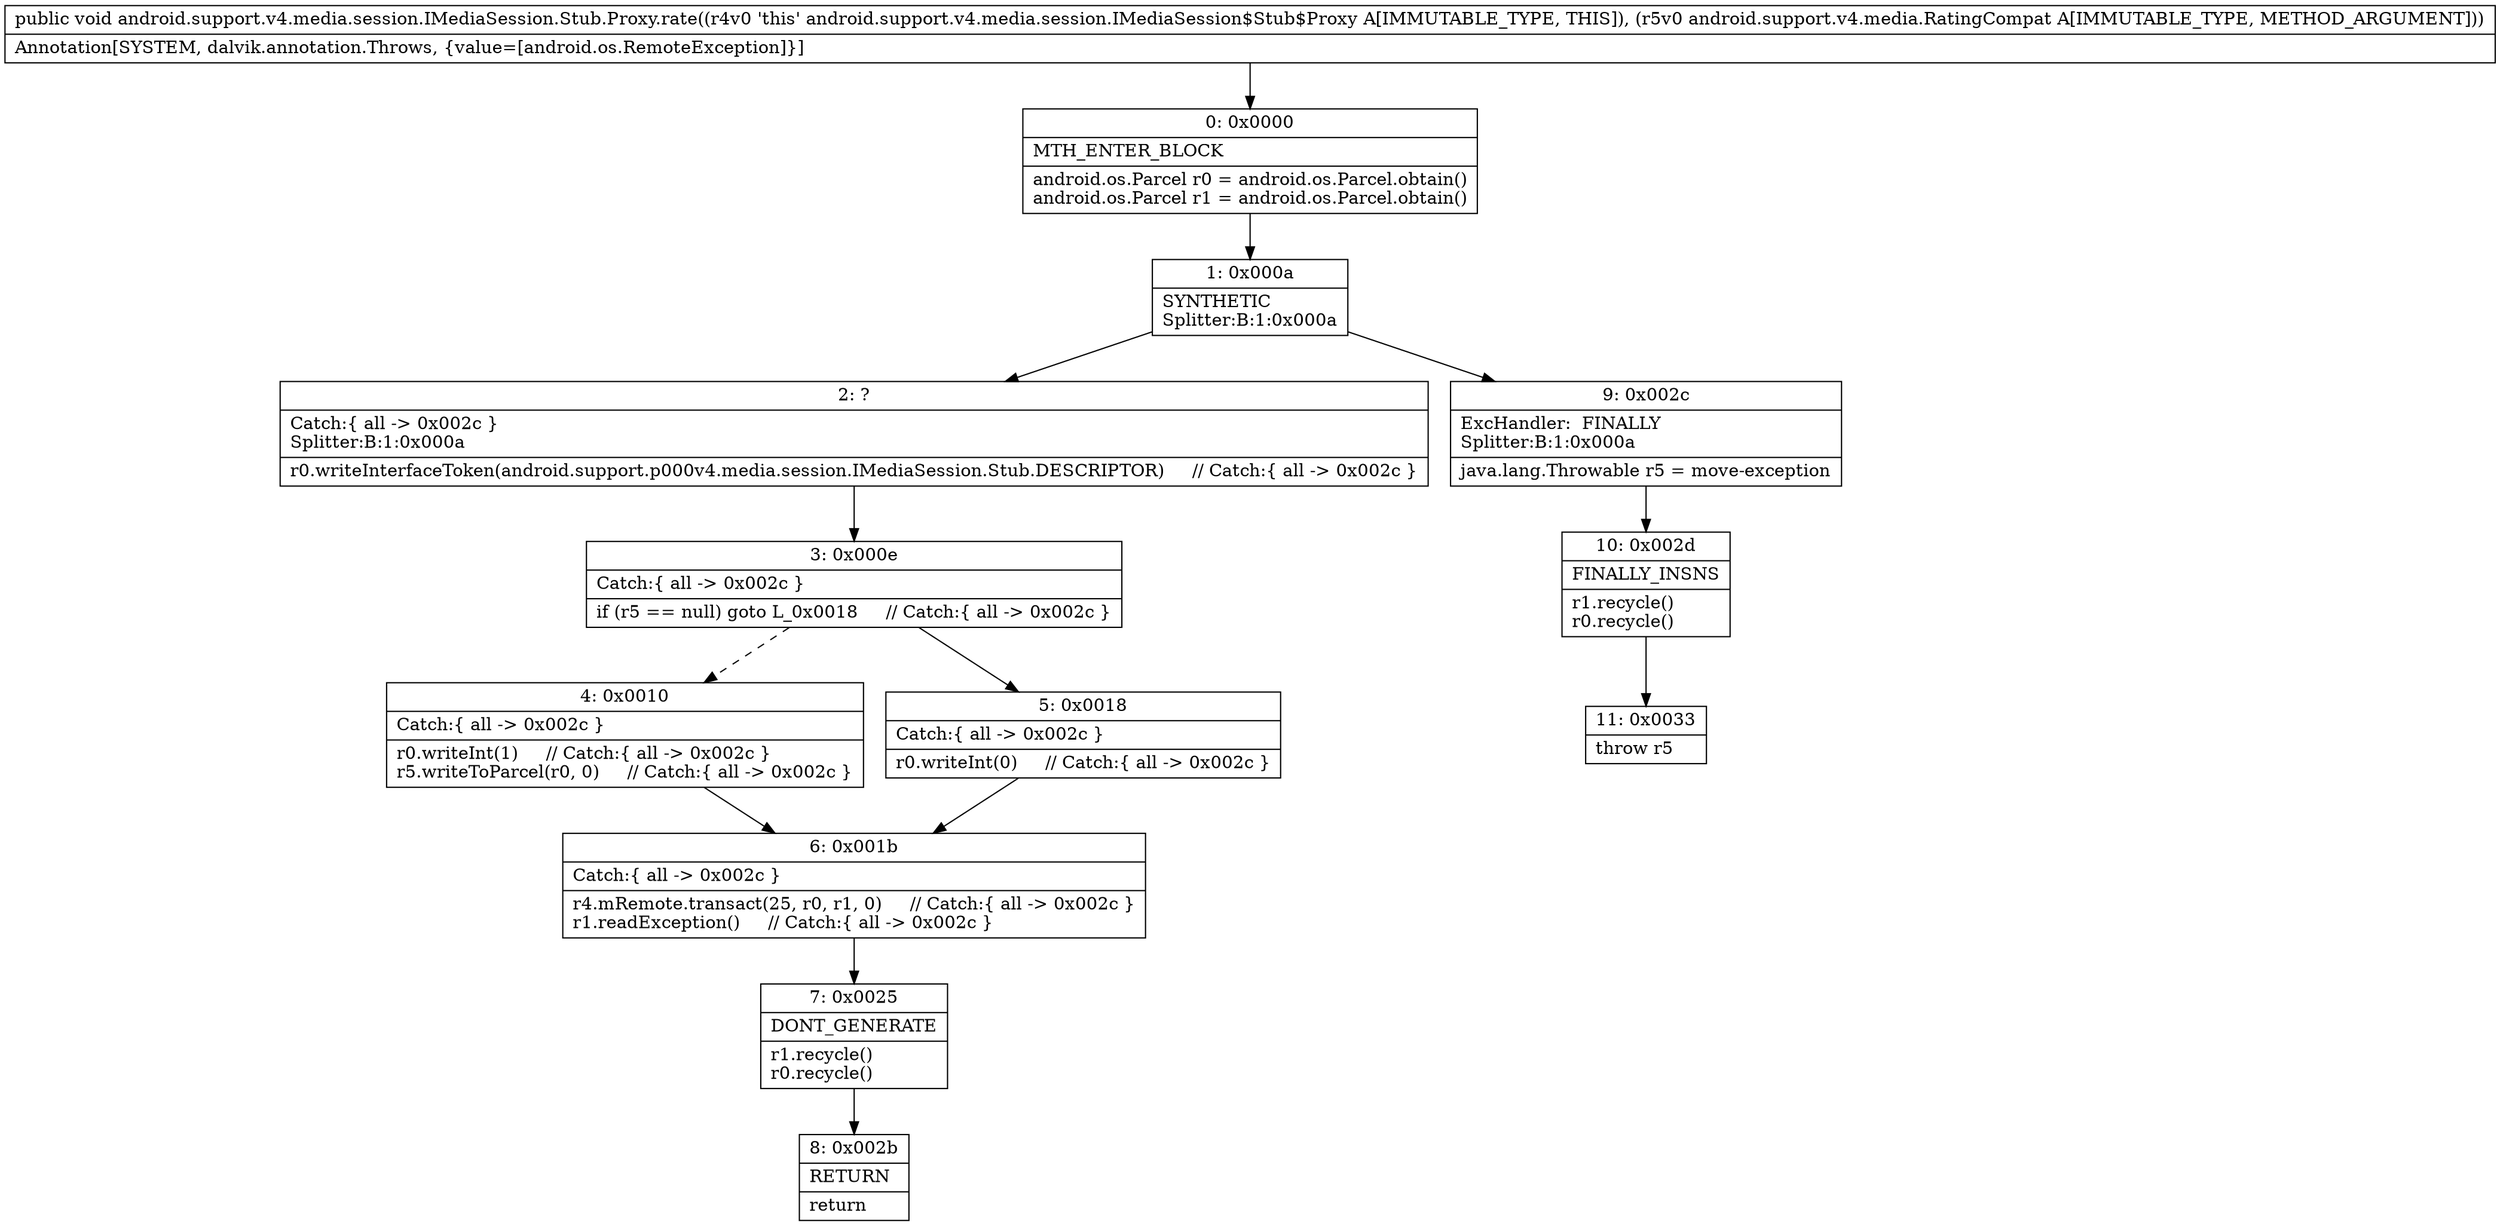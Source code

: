 digraph "CFG forandroid.support.v4.media.session.IMediaSession.Stub.Proxy.rate(Landroid\/support\/v4\/media\/RatingCompat;)V" {
Node_0 [shape=record,label="{0\:\ 0x0000|MTH_ENTER_BLOCK\l|android.os.Parcel r0 = android.os.Parcel.obtain()\landroid.os.Parcel r1 = android.os.Parcel.obtain()\l}"];
Node_1 [shape=record,label="{1\:\ 0x000a|SYNTHETIC\lSplitter:B:1:0x000a\l}"];
Node_2 [shape=record,label="{2\:\ ?|Catch:\{ all \-\> 0x002c \}\lSplitter:B:1:0x000a\l|r0.writeInterfaceToken(android.support.p000v4.media.session.IMediaSession.Stub.DESCRIPTOR)     \/\/ Catch:\{ all \-\> 0x002c \}\l}"];
Node_3 [shape=record,label="{3\:\ 0x000e|Catch:\{ all \-\> 0x002c \}\l|if (r5 == null) goto L_0x0018     \/\/ Catch:\{ all \-\> 0x002c \}\l}"];
Node_4 [shape=record,label="{4\:\ 0x0010|Catch:\{ all \-\> 0x002c \}\l|r0.writeInt(1)     \/\/ Catch:\{ all \-\> 0x002c \}\lr5.writeToParcel(r0, 0)     \/\/ Catch:\{ all \-\> 0x002c \}\l}"];
Node_5 [shape=record,label="{5\:\ 0x0018|Catch:\{ all \-\> 0x002c \}\l|r0.writeInt(0)     \/\/ Catch:\{ all \-\> 0x002c \}\l}"];
Node_6 [shape=record,label="{6\:\ 0x001b|Catch:\{ all \-\> 0x002c \}\l|r4.mRemote.transact(25, r0, r1, 0)     \/\/ Catch:\{ all \-\> 0x002c \}\lr1.readException()     \/\/ Catch:\{ all \-\> 0x002c \}\l}"];
Node_7 [shape=record,label="{7\:\ 0x0025|DONT_GENERATE\l|r1.recycle()\lr0.recycle()\l}"];
Node_8 [shape=record,label="{8\:\ 0x002b|RETURN\l|return\l}"];
Node_9 [shape=record,label="{9\:\ 0x002c|ExcHandler:  FINALLY\lSplitter:B:1:0x000a\l|java.lang.Throwable r5 = move\-exception\l}"];
Node_10 [shape=record,label="{10\:\ 0x002d|FINALLY_INSNS\l|r1.recycle()\lr0.recycle()\l}"];
Node_11 [shape=record,label="{11\:\ 0x0033|throw r5\l}"];
MethodNode[shape=record,label="{public void android.support.v4.media.session.IMediaSession.Stub.Proxy.rate((r4v0 'this' android.support.v4.media.session.IMediaSession$Stub$Proxy A[IMMUTABLE_TYPE, THIS]), (r5v0 android.support.v4.media.RatingCompat A[IMMUTABLE_TYPE, METHOD_ARGUMENT]))  | Annotation[SYSTEM, dalvik.annotation.Throws, \{value=[android.os.RemoteException]\}]\l}"];
MethodNode -> Node_0;
Node_0 -> Node_1;
Node_1 -> Node_2;
Node_1 -> Node_9;
Node_2 -> Node_3;
Node_3 -> Node_4[style=dashed];
Node_3 -> Node_5;
Node_4 -> Node_6;
Node_5 -> Node_6;
Node_6 -> Node_7;
Node_7 -> Node_8;
Node_9 -> Node_10;
Node_10 -> Node_11;
}

